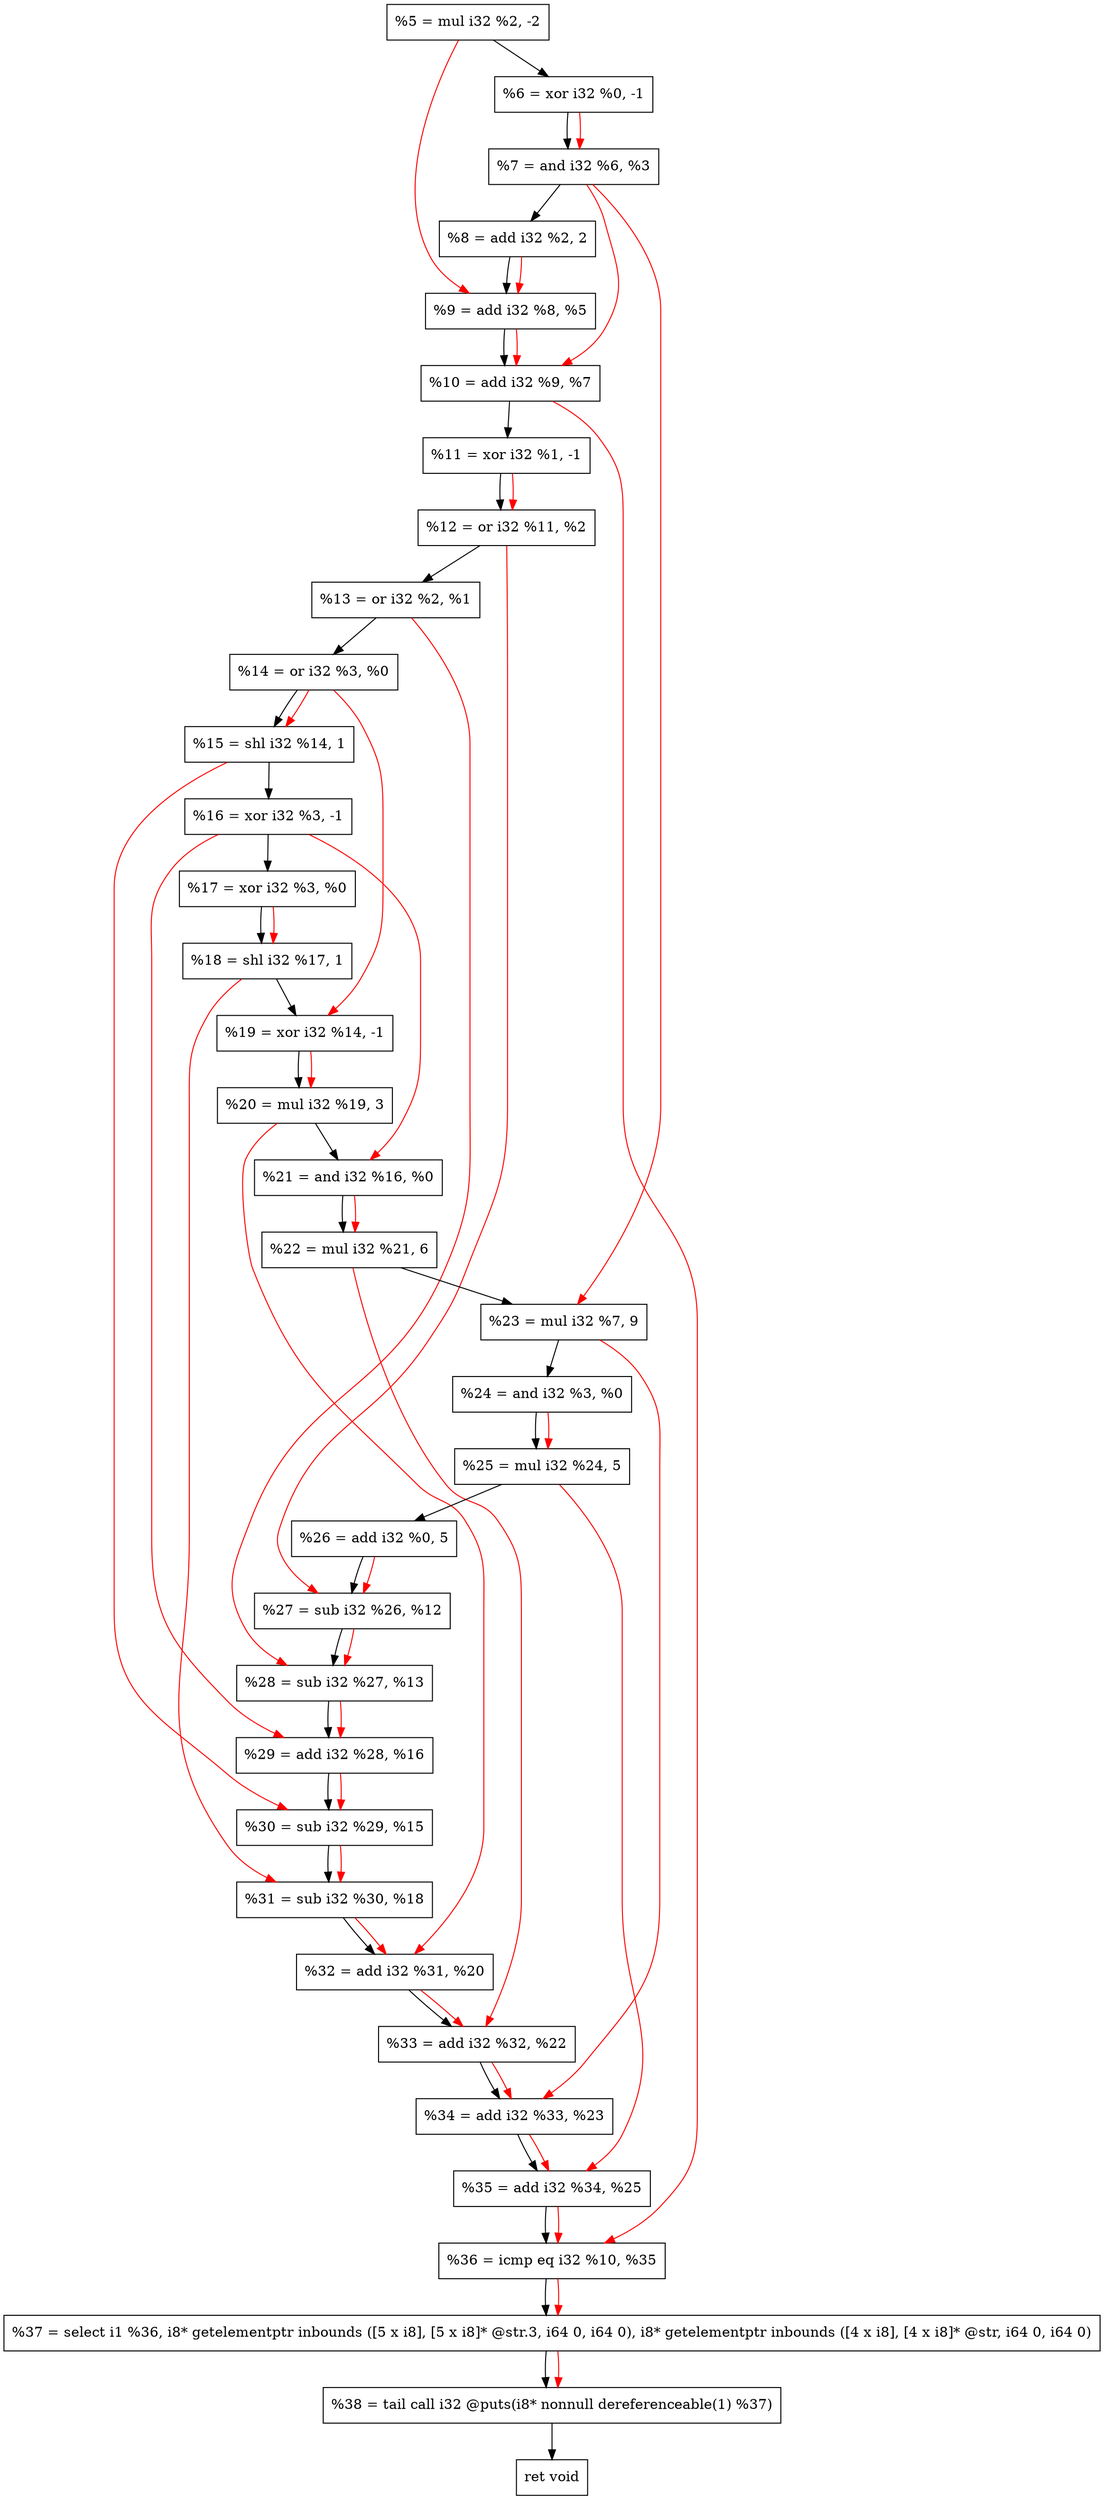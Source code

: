 digraph "DFG for'crackme' function" {
	Node0xa64f90[shape=record, label="  %5 = mul i32 %2, -2"];
	Node0xa65030[shape=record, label="  %6 = xor i32 %0, -1"];
	Node0xa650a0[shape=record, label="  %7 = and i32 %6, %3"];
	Node0xa65140[shape=record, label="  %8 = add i32 %2, 2"];
	Node0xa651b0[shape=record, label="  %9 = add i32 %8, %5"];
	Node0xa65220[shape=record, label="  %10 = add i32 %9, %7"];
	Node0xa65290[shape=record, label="  %11 = xor i32 %1, -1"];
	Node0xa65300[shape=record, label="  %12 = or i32 %11, %2"];
	Node0xa65370[shape=record, label="  %13 = or i32 %2, %1"];
	Node0xa653e0[shape=record, label="  %14 = or i32 %3, %0"];
	Node0xa65480[shape=record, label="  %15 = shl i32 %14, 1"];
	Node0xa654f0[shape=record, label="  %16 = xor i32 %3, -1"];
	Node0xa65560[shape=record, label="  %17 = xor i32 %3, %0"];
	Node0xa655d0[shape=record, label="  %18 = shl i32 %17, 1"];
	Node0xa65640[shape=record, label="  %19 = xor i32 %14, -1"];
	Node0xa656e0[shape=record, label="  %20 = mul i32 %19, 3"];
	Node0xa65750[shape=record, label="  %21 = and i32 %16, %0"];
	Node0xa657f0[shape=record, label="  %22 = mul i32 %21, 6"];
	Node0xa65890[shape=record, label="  %23 = mul i32 %7, 9"];
	Node0xa65900[shape=record, label="  %24 = and i32 %3, %0"];
	Node0xa659a0[shape=record, label="  %25 = mul i32 %24, 5"];
	Node0xa65a10[shape=record, label="  %26 = add i32 %0, 5"];
	Node0xa65a80[shape=record, label="  %27 = sub i32 %26, %12"];
	Node0xa65af0[shape=record, label="  %28 = sub i32 %27, %13"];
	Node0xa65b60[shape=record, label="  %29 = add i32 %28, %16"];
	Node0xa65bd0[shape=record, label="  %30 = sub i32 %29, %15"];
	Node0xa65c40[shape=record, label="  %31 = sub i32 %30, %18"];
	Node0xa65cb0[shape=record, label="  %32 = add i32 %31, %20"];
	Node0xa65f30[shape=record, label="  %33 = add i32 %32, %22"];
	Node0xa65fa0[shape=record, label="  %34 = add i32 %33, %23"];
	Node0xa66010[shape=record, label="  %35 = add i32 %34, %25"];
	Node0xa66080[shape=record, label="  %36 = icmp eq i32 %10, %35"];
	Node0xa05268[shape=record, label="  %37 = select i1 %36, i8* getelementptr inbounds ([5 x i8], [5 x i8]* @str.3, i64 0, i64 0), i8* getelementptr inbounds ([4 x i8], [4 x i8]* @str, i64 0, i64 0)"];
	Node0xa66520[shape=record, label="  %38 = tail call i32 @puts(i8* nonnull dereferenceable(1) %37)"];
	Node0xa66570[shape=record, label="  ret void"];
	Node0xa64f90 -> Node0xa65030;
	Node0xa65030 -> Node0xa650a0;
	Node0xa650a0 -> Node0xa65140;
	Node0xa65140 -> Node0xa651b0;
	Node0xa651b0 -> Node0xa65220;
	Node0xa65220 -> Node0xa65290;
	Node0xa65290 -> Node0xa65300;
	Node0xa65300 -> Node0xa65370;
	Node0xa65370 -> Node0xa653e0;
	Node0xa653e0 -> Node0xa65480;
	Node0xa65480 -> Node0xa654f0;
	Node0xa654f0 -> Node0xa65560;
	Node0xa65560 -> Node0xa655d0;
	Node0xa655d0 -> Node0xa65640;
	Node0xa65640 -> Node0xa656e0;
	Node0xa656e0 -> Node0xa65750;
	Node0xa65750 -> Node0xa657f0;
	Node0xa657f0 -> Node0xa65890;
	Node0xa65890 -> Node0xa65900;
	Node0xa65900 -> Node0xa659a0;
	Node0xa659a0 -> Node0xa65a10;
	Node0xa65a10 -> Node0xa65a80;
	Node0xa65a80 -> Node0xa65af0;
	Node0xa65af0 -> Node0xa65b60;
	Node0xa65b60 -> Node0xa65bd0;
	Node0xa65bd0 -> Node0xa65c40;
	Node0xa65c40 -> Node0xa65cb0;
	Node0xa65cb0 -> Node0xa65f30;
	Node0xa65f30 -> Node0xa65fa0;
	Node0xa65fa0 -> Node0xa66010;
	Node0xa66010 -> Node0xa66080;
	Node0xa66080 -> Node0xa05268;
	Node0xa05268 -> Node0xa66520;
	Node0xa66520 -> Node0xa66570;
edge [color=red]
	Node0xa65030 -> Node0xa650a0;
	Node0xa65140 -> Node0xa651b0;
	Node0xa64f90 -> Node0xa651b0;
	Node0xa651b0 -> Node0xa65220;
	Node0xa650a0 -> Node0xa65220;
	Node0xa65290 -> Node0xa65300;
	Node0xa653e0 -> Node0xa65480;
	Node0xa65560 -> Node0xa655d0;
	Node0xa653e0 -> Node0xa65640;
	Node0xa65640 -> Node0xa656e0;
	Node0xa654f0 -> Node0xa65750;
	Node0xa65750 -> Node0xa657f0;
	Node0xa650a0 -> Node0xa65890;
	Node0xa65900 -> Node0xa659a0;
	Node0xa65a10 -> Node0xa65a80;
	Node0xa65300 -> Node0xa65a80;
	Node0xa65a80 -> Node0xa65af0;
	Node0xa65370 -> Node0xa65af0;
	Node0xa65af0 -> Node0xa65b60;
	Node0xa654f0 -> Node0xa65b60;
	Node0xa65b60 -> Node0xa65bd0;
	Node0xa65480 -> Node0xa65bd0;
	Node0xa65bd0 -> Node0xa65c40;
	Node0xa655d0 -> Node0xa65c40;
	Node0xa65c40 -> Node0xa65cb0;
	Node0xa656e0 -> Node0xa65cb0;
	Node0xa65cb0 -> Node0xa65f30;
	Node0xa657f0 -> Node0xa65f30;
	Node0xa65f30 -> Node0xa65fa0;
	Node0xa65890 -> Node0xa65fa0;
	Node0xa65fa0 -> Node0xa66010;
	Node0xa659a0 -> Node0xa66010;
	Node0xa65220 -> Node0xa66080;
	Node0xa66010 -> Node0xa66080;
	Node0xa66080 -> Node0xa05268;
	Node0xa05268 -> Node0xa66520;
}
